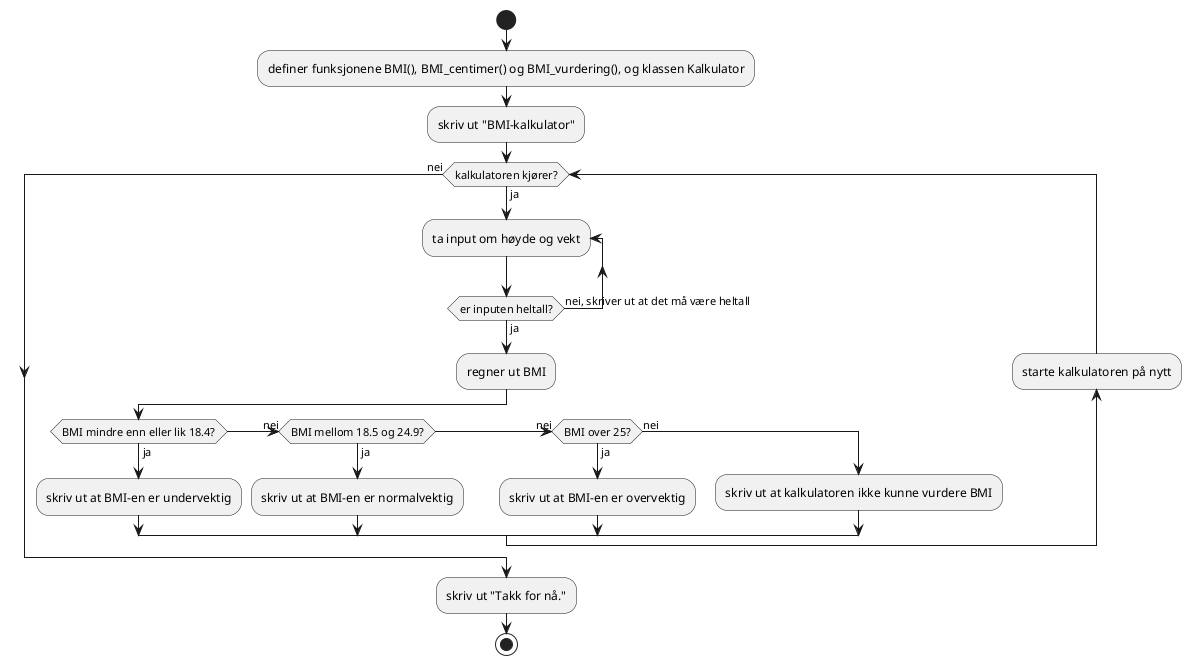 @startuml
start
:definer funksjonene BMI(), BMI_centimer() og BMI_vurdering(), og klassen Kalkulator;
:skriv ut "BMI-kalkulator";
while (kalkulatoren kjører?) is (ja)
	repeat :ta input om høyde og vekt;
	repeat while (er inputen heltall?) is (nei, skriver ut at det må være heltall) not (ja)
	:regner ut BMI;

	if (BMI mindre enn eller lik 18.4?) then (ja)
		:skriv ut at BMI-en er undervektig;
		(nei) elseif (BMI mellom 18.5 og 24.9?) then (ja)
		:skriv ut at BMI-en er normalvektig;
		(nei) elseif (BMI over 25?) then (ja)
		:skriv ut at BMI-en er overvektig;
	else (nei)
		:skriv ut at kalkulatoren ikke kunne vurdere BMI;
	endif

	backward:starte kalkulatoren på nytt;
endwhile (nei)

:skriv ut "Takk for nå.";
stop

@enduml
